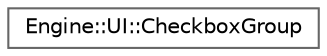 digraph "Graphical Class Hierarchy"
{
 // LATEX_PDF_SIZE
  bgcolor="transparent";
  edge [fontname=Helvetica,fontsize=10,labelfontname=Helvetica,labelfontsize=10];
  node [fontname=Helvetica,fontsize=10,shape=box,height=0.2,width=0.4];
  rankdir="LR";
  Node0 [label="Engine::UI::CheckboxGroup",height=0.2,width=0.4,color="grey40", fillcolor="white", style="filled",URL="$class_engine_1_1_u_i_1_1_checkbox_group.html",tooltip="A group of checkbox, only one of the checkbox can be checked at the same time."];
}
